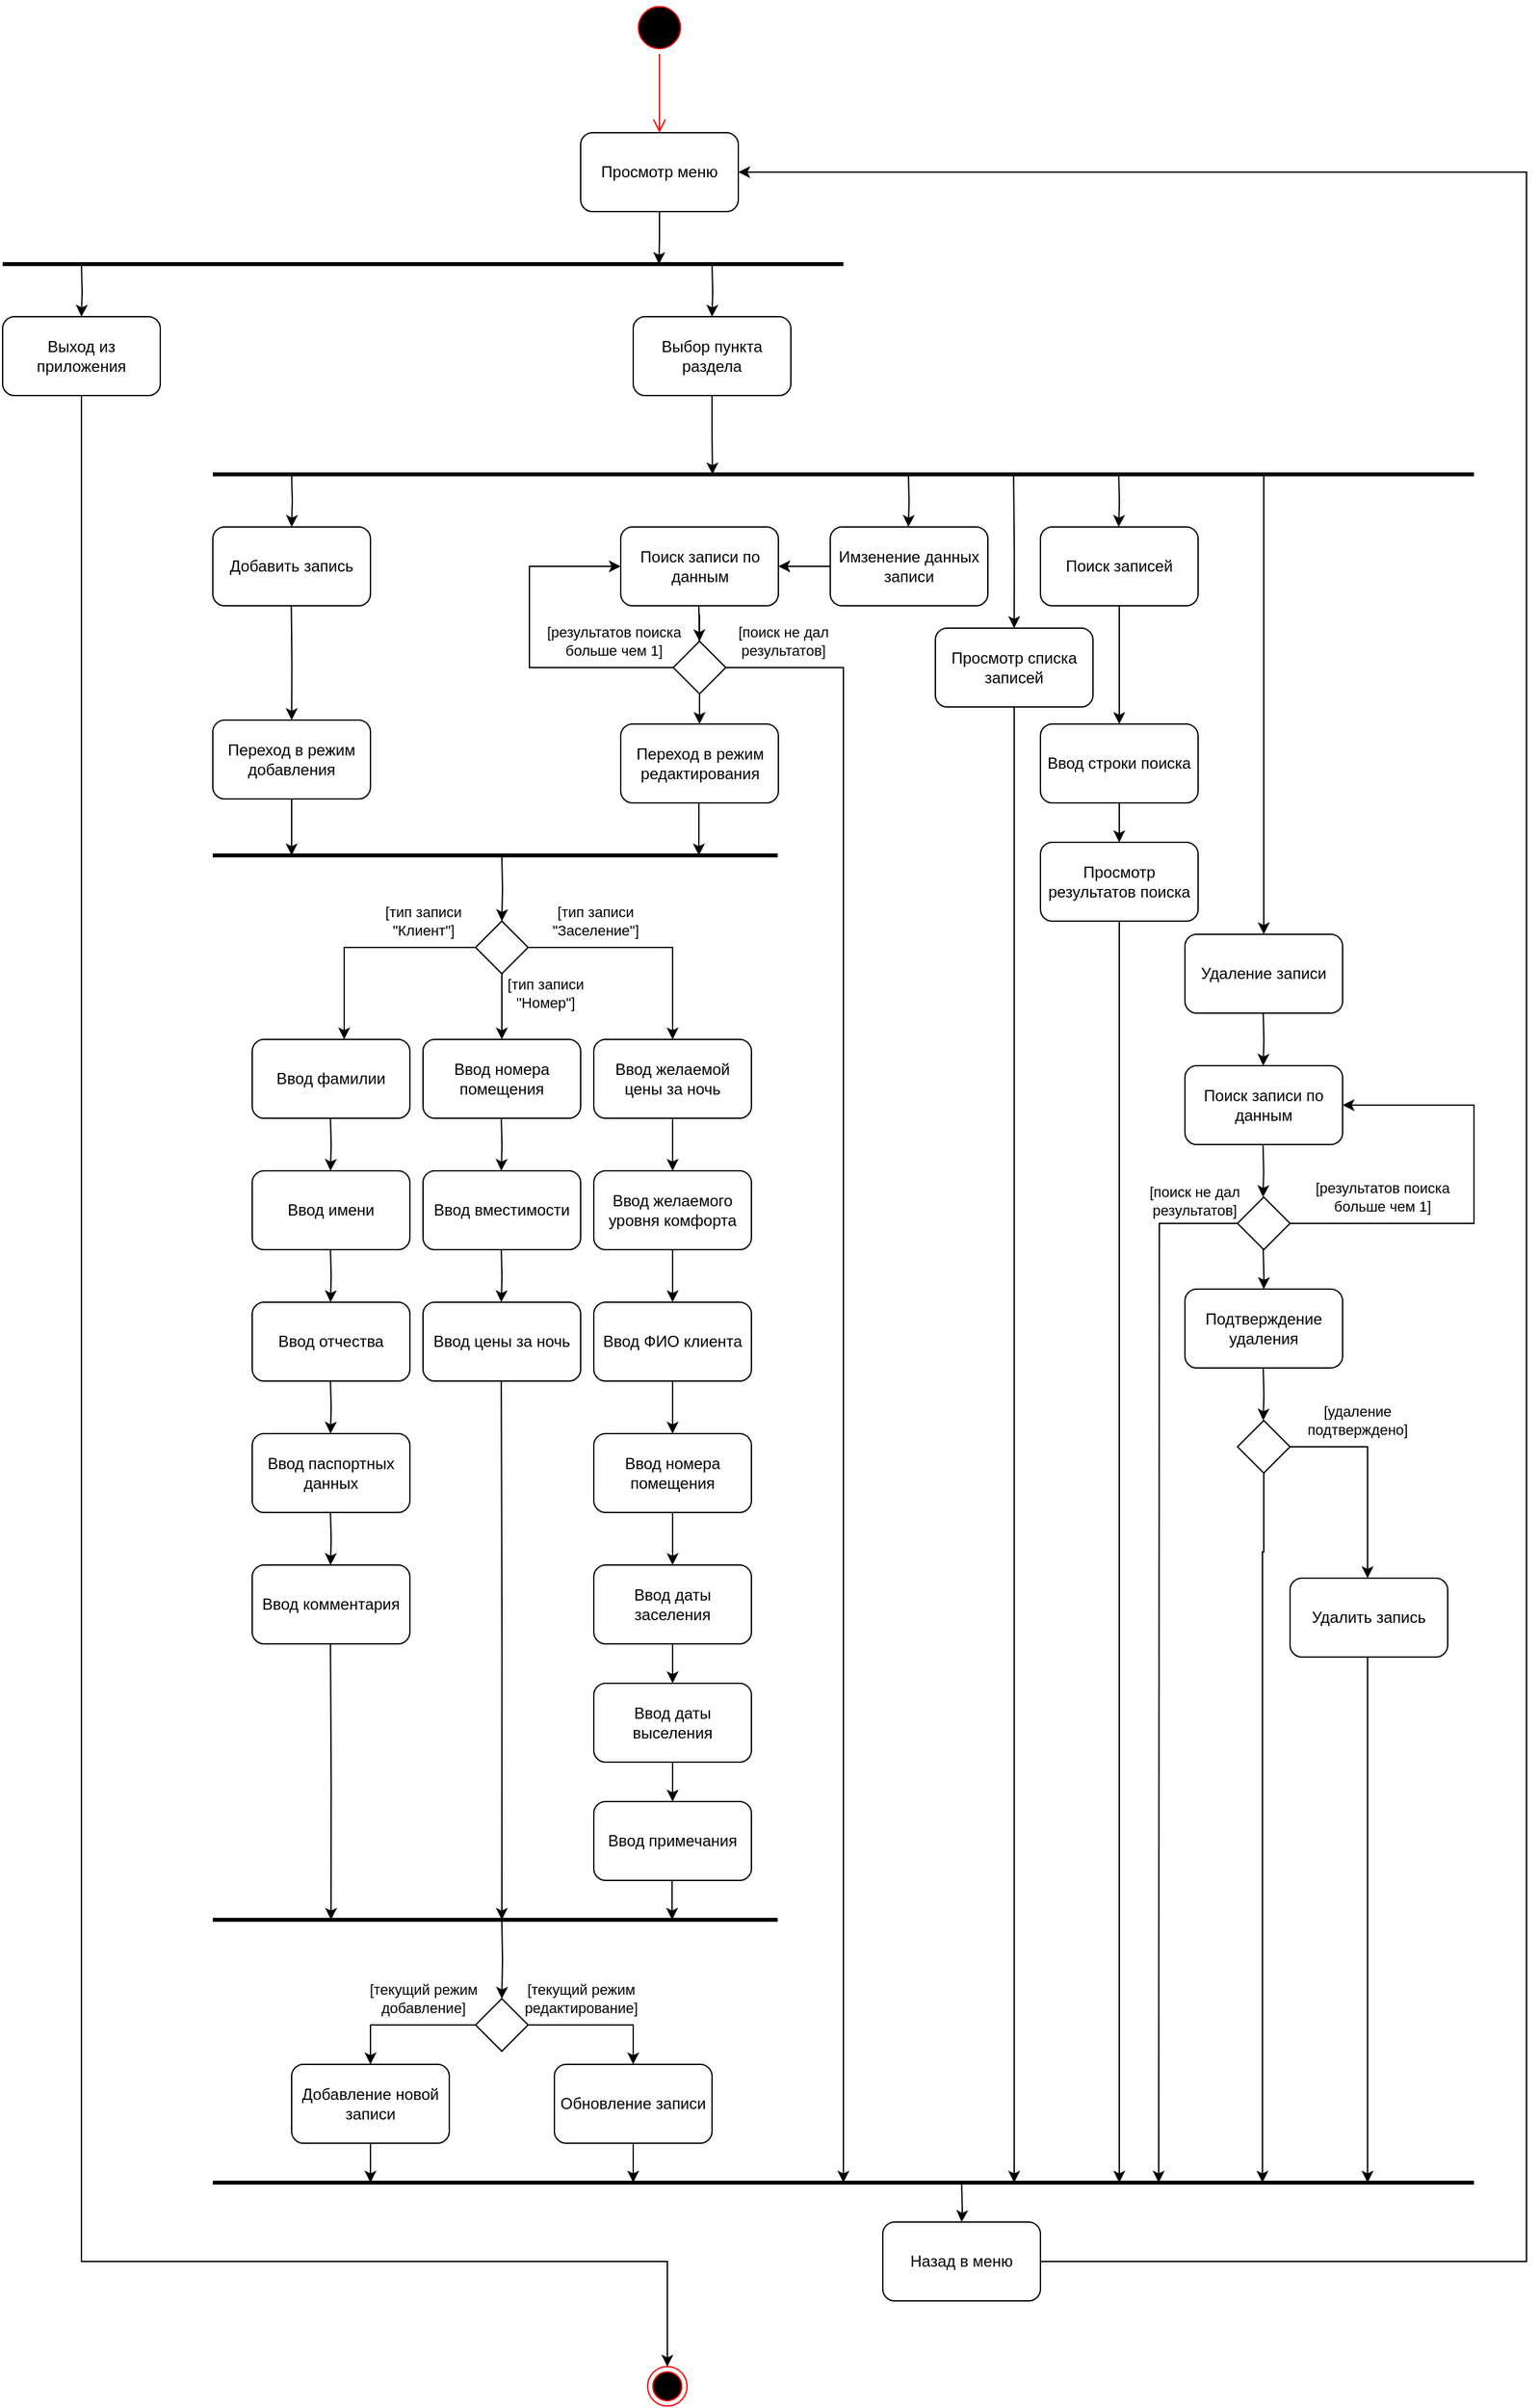 <mxfile version="24.1.0" type="device">
  <diagram name="Страница — 1" id="uC6zp1GjYlGQe_xNJzfn">
    <mxGraphModel dx="2893" dy="1858" grid="1" gridSize="10" guides="1" tooltips="1" connect="1" arrows="1" fold="1" page="1" pageScale="1" pageWidth="827" pageHeight="1169" math="0" shadow="0">
      <root>
        <mxCell id="0" />
        <mxCell id="1" parent="0" />
        <mxCell id="gFxtnmUL9j_ajEo0vgo9-3" value="" style="ellipse;html=1;shape=startState;fillColor=#000000;strokeColor=#ff0000;" vertex="1" parent="1">
          <mxGeometry x="1320" y="760" width="40" height="40" as="geometry" />
        </mxCell>
        <mxCell id="gFxtnmUL9j_ajEo0vgo9-4" value="" style="edgeStyle=orthogonalEdgeStyle;html=1;verticalAlign=bottom;endArrow=open;endSize=8;strokeColor=#ff0000;rounded=0;" edge="1" parent="1" source="gFxtnmUL9j_ajEo0vgo9-3" target="gFxtnmUL9j_ajEo0vgo9-179">
          <mxGeometry relative="1" as="geometry">
            <mxPoint x="1340" y="840" as="targetPoint" />
          </mxGeometry>
        </mxCell>
        <mxCell id="gFxtnmUL9j_ajEo0vgo9-6" value="" style="endArrow=none;html=1;rounded=0;strokeWidth=3;" edge="1" parent="1">
          <mxGeometry width="50" height="50" relative="1" as="geometry">
            <mxPoint x="840" y="960" as="sourcePoint" />
            <mxPoint x="1480" y="960" as="targetPoint" />
          </mxGeometry>
        </mxCell>
        <mxCell id="gFxtnmUL9j_ajEo0vgo9-7" style="edgeStyle=orthogonalEdgeStyle;rounded=0;orthogonalLoop=1;jettySize=auto;html=1;" edge="1" parent="1" target="gFxtnmUL9j_ajEo0vgo9-19">
          <mxGeometry relative="1" as="geometry">
            <mxPoint x="899.57" y="1160" as="targetPoint" />
            <mxPoint x="900" y="960" as="sourcePoint" />
          </mxGeometry>
        </mxCell>
        <mxCell id="gFxtnmUL9j_ajEo0vgo9-9" style="edgeStyle=orthogonalEdgeStyle;rounded=0;orthogonalLoop=1;jettySize=auto;html=1;" edge="1" parent="1">
          <mxGeometry relative="1" as="geometry">
            <mxPoint x="1060" y="1160" as="targetPoint" />
            <mxPoint x="1060" y="1120" as="sourcePoint" />
          </mxGeometry>
        </mxCell>
        <mxCell id="gFxtnmUL9j_ajEo0vgo9-186" style="edgeStyle=orthogonalEdgeStyle;rounded=0;orthogonalLoop=1;jettySize=auto;html=1;strokeColor=default;align=center;verticalAlign=middle;fontFamily=Helvetica;fontSize=11;fontColor=default;labelBackgroundColor=default;endArrow=classic;entryX=0.5;entryY=0;entryDx=0;entryDy=0;" edge="1" parent="1" source="gFxtnmUL9j_ajEo0vgo9-19" target="gFxtnmUL9j_ajEo0vgo9-187">
          <mxGeometry relative="1" as="geometry">
            <mxPoint x="900" y="2483.158" as="targetPoint" />
            <Array as="points">
              <mxPoint x="900" y="2480" />
              <mxPoint x="1346" y="2480" />
            </Array>
          </mxGeometry>
        </mxCell>
        <mxCell id="gFxtnmUL9j_ajEo0vgo9-19" value="Выход из приложения" style="rounded=1;whiteSpace=wrap;html=1;" vertex="1" parent="1">
          <mxGeometry x="840" y="1000" width="120" height="60" as="geometry" />
        </mxCell>
        <mxCell id="gFxtnmUL9j_ajEo0vgo9-20" value="Добавить запись" style="rounded=1;whiteSpace=wrap;html=1;" vertex="1" parent="1">
          <mxGeometry x="1000" y="1160" width="120" height="60" as="geometry" />
        </mxCell>
        <mxCell id="gFxtnmUL9j_ajEo0vgo9-32" value="" style="endArrow=none;html=1;rounded=0;strokeWidth=3;" edge="1" parent="1">
          <mxGeometry width="50" height="50" relative="1" as="geometry">
            <mxPoint x="1000" y="2420" as="sourcePoint" />
            <mxPoint x="1960" y="2420" as="targetPoint" />
          </mxGeometry>
        </mxCell>
        <mxCell id="gFxtnmUL9j_ajEo0vgo9-33" style="edgeStyle=orthogonalEdgeStyle;rounded=0;orthogonalLoop=1;jettySize=auto;html=1;" edge="1" parent="1">
          <mxGeometry relative="1" as="geometry">
            <mxPoint x="1529.5" y="1160" as="targetPoint" />
            <mxPoint x="1529.5" y="1120" as="sourcePoint" />
          </mxGeometry>
        </mxCell>
        <mxCell id="gFxtnmUL9j_ajEo0vgo9-34" value="Имзенение данных записи" style="rounded=1;whiteSpace=wrap;html=1;" vertex="1" parent="1">
          <mxGeometry x="1470" y="1160" width="120" height="60" as="geometry" />
        </mxCell>
        <mxCell id="gFxtnmUL9j_ajEo0vgo9-35" style="edgeStyle=orthogonalEdgeStyle;rounded=0;orthogonalLoop=1;jettySize=auto;html=1;" edge="1" parent="1" source="gFxtnmUL9j_ajEo0vgo9-34" target="gFxtnmUL9j_ajEo0vgo9-46">
          <mxGeometry relative="1" as="geometry">
            <mxPoint x="1410" y="1190" as="targetPoint" />
            <mxPoint x="1469.07" y="1220" as="sourcePoint" />
          </mxGeometry>
        </mxCell>
        <mxCell id="gFxtnmUL9j_ajEo0vgo9-46" value="Поиск записи по данным" style="rounded=1;whiteSpace=wrap;html=1;" vertex="1" parent="1">
          <mxGeometry x="1310.5" y="1160" width="120" height="60" as="geometry" />
        </mxCell>
        <mxCell id="gFxtnmUL9j_ajEo0vgo9-47" style="edgeStyle=orthogonalEdgeStyle;rounded=0;orthogonalLoop=1;jettySize=auto;html=1;" edge="1" parent="1" source="gFxtnmUL9j_ajEo0vgo9-48">
          <mxGeometry relative="1" as="geometry">
            <mxPoint x="1369.94" y="1260" as="targetPoint" />
            <mxPoint x="1369.94" y="1220" as="sourcePoint" />
          </mxGeometry>
        </mxCell>
        <mxCell id="gFxtnmUL9j_ajEo0vgo9-50" style="edgeStyle=orthogonalEdgeStyle;rounded=0;orthogonalLoop=1;jettySize=auto;html=1;exitX=0;exitY=0.5;exitDx=0;exitDy=0;" edge="1" parent="1" source="gFxtnmUL9j_ajEo0vgo9-48" target="gFxtnmUL9j_ajEo0vgo9-46">
          <mxGeometry relative="1" as="geometry">
            <mxPoint x="1370.5" y="1140" as="targetPoint" />
            <mxPoint x="1480.12" y="1260" as="sourcePoint" />
            <Array as="points">
              <mxPoint x="1241" y="1267" />
              <mxPoint x="1241" y="1190" />
            </Array>
          </mxGeometry>
        </mxCell>
        <mxCell id="gFxtnmUL9j_ajEo0vgo9-51" value="[результатов поиска&lt;div&gt;больше чем 1]&lt;/div&gt;" style="edgeLabel;html=1;align=center;verticalAlign=middle;resizable=0;points=[];fontFamily=Helvetica;fontSize=11;fontColor=default;labelBackgroundColor=default;" vertex="1" connectable="0" parent="gFxtnmUL9j_ajEo0vgo9-50">
          <mxGeometry x="-0.776" y="1" relative="1" as="geometry">
            <mxPoint x="-17" y="-21" as="offset" />
          </mxGeometry>
        </mxCell>
        <mxCell id="gFxtnmUL9j_ajEo0vgo9-52" value="[поиск не дал&lt;div&gt;результатов]&lt;/div&gt;" style="edgeLabel;html=1;align=center;verticalAlign=middle;resizable=0;points=[];fontFamily=Helvetica;fontSize=11;fontColor=default;labelBackgroundColor=default;" vertex="1" connectable="0" parent="1">
          <mxGeometry x="1425.997" y="1251.0" as="geometry">
            <mxPoint x="8" y="-4" as="offset" />
          </mxGeometry>
        </mxCell>
        <mxCell id="gFxtnmUL9j_ajEo0vgo9-54" style="edgeStyle=orthogonalEdgeStyle;rounded=0;orthogonalLoop=1;jettySize=auto;html=1;exitX=1;exitY=0.5;exitDx=0;exitDy=0;" edge="1" parent="1" source="gFxtnmUL9j_ajEo0vgo9-48">
          <mxGeometry relative="1" as="geometry">
            <mxPoint x="1480" y="2420" as="targetPoint" />
            <mxPoint x="1379.13" y="1400" as="sourcePoint" />
            <Array as="points">
              <mxPoint x="1480" y="1267" />
              <mxPoint x="1480" y="2030" />
            </Array>
          </mxGeometry>
        </mxCell>
        <mxCell id="gFxtnmUL9j_ajEo0vgo9-185" style="edgeStyle=orthogonalEdgeStyle;rounded=0;orthogonalLoop=1;jettySize=auto;html=1;strokeColor=default;align=center;verticalAlign=middle;fontFamily=Helvetica;fontSize=11;fontColor=default;labelBackgroundColor=default;endArrow=classic;" edge="1" parent="1" source="gFxtnmUL9j_ajEo0vgo9-56" target="gFxtnmUL9j_ajEo0vgo9-179">
          <mxGeometry relative="1" as="geometry">
            <Array as="points">
              <mxPoint x="2000" y="2480" />
              <mxPoint x="2000" y="890" />
            </Array>
          </mxGeometry>
        </mxCell>
        <mxCell id="gFxtnmUL9j_ajEo0vgo9-56" value="Назад в меню" style="rounded=1;whiteSpace=wrap;html=1;" vertex="1" parent="1">
          <mxGeometry x="1510" y="2450" width="120" height="60" as="geometry" />
        </mxCell>
        <mxCell id="gFxtnmUL9j_ajEo0vgo9-57" style="edgeStyle=orthogonalEdgeStyle;rounded=0;orthogonalLoop=1;jettySize=auto;html=1;" edge="1" parent="1" target="gFxtnmUL9j_ajEo0vgo9-56">
          <mxGeometry relative="1" as="geometry">
            <mxPoint x="1654" y="2490" as="targetPoint" />
            <mxPoint x="1570" y="2420" as="sourcePoint" />
          </mxGeometry>
        </mxCell>
        <mxCell id="gFxtnmUL9j_ajEo0vgo9-59" style="edgeStyle=orthogonalEdgeStyle;rounded=0;orthogonalLoop=1;jettySize=auto;html=1;" edge="1" parent="1" source="gFxtnmUL9j_ajEo0vgo9-48" target="gFxtnmUL9j_ajEo0vgo9-159">
          <mxGeometry relative="1" as="geometry">
            <mxPoint x="1370.474" y="1330" as="targetPoint" />
            <mxPoint x="1370.07" y="1300" as="sourcePoint" />
          </mxGeometry>
        </mxCell>
        <mxCell id="gFxtnmUL9j_ajEo0vgo9-61" style="edgeStyle=orthogonalEdgeStyle;rounded=0;orthogonalLoop=1;jettySize=auto;html=1;" edge="1" parent="1" target="gFxtnmUL9j_ajEo0vgo9-62">
          <mxGeometry relative="1" as="geometry">
            <mxPoint x="1609.57" y="1160" as="targetPoint" />
            <mxPoint x="1609.57" y="1120" as="sourcePoint" />
          </mxGeometry>
        </mxCell>
        <mxCell id="gFxtnmUL9j_ajEo0vgo9-62" value="Просмотр списка записей" style="rounded=1;whiteSpace=wrap;html=1;" vertex="1" parent="1">
          <mxGeometry x="1550" y="1237" width="120" height="60" as="geometry" />
        </mxCell>
        <mxCell id="gFxtnmUL9j_ajEo0vgo9-63" style="edgeStyle=orthogonalEdgeStyle;rounded=0;orthogonalLoop=1;jettySize=auto;html=1;" edge="1" parent="1" source="gFxtnmUL9j_ajEo0vgo9-62">
          <mxGeometry relative="1" as="geometry">
            <mxPoint x="1610" y="2420" as="targetPoint" />
            <mxPoint x="1669.02" y="1220" as="sourcePoint" />
          </mxGeometry>
        </mxCell>
        <mxCell id="gFxtnmUL9j_ajEo0vgo9-181" style="edgeStyle=orthogonalEdgeStyle;rounded=0;orthogonalLoop=1;jettySize=auto;html=1;strokeColor=default;align=center;verticalAlign=middle;fontFamily=Helvetica;fontSize=11;fontColor=default;labelBackgroundColor=default;endArrow=classic;" edge="1" parent="1" source="gFxtnmUL9j_ajEo0vgo9-64" target="gFxtnmUL9j_ajEo0vgo9-67">
          <mxGeometry relative="1" as="geometry" />
        </mxCell>
        <mxCell id="gFxtnmUL9j_ajEo0vgo9-64" value="Поиск записей" style="rounded=1;whiteSpace=wrap;html=1;" vertex="1" parent="1">
          <mxGeometry x="1630" y="1160" width="120" height="60" as="geometry" />
        </mxCell>
        <mxCell id="gFxtnmUL9j_ajEo0vgo9-65" style="edgeStyle=orthogonalEdgeStyle;rounded=0;orthogonalLoop=1;jettySize=auto;html=1;" edge="1" parent="1">
          <mxGeometry relative="1" as="geometry">
            <mxPoint x="1689.57" y="1160" as="targetPoint" />
            <mxPoint x="1689.57" y="1120" as="sourcePoint" />
          </mxGeometry>
        </mxCell>
        <mxCell id="gFxtnmUL9j_ajEo0vgo9-182" style="edgeStyle=orthogonalEdgeStyle;rounded=0;orthogonalLoop=1;jettySize=auto;html=1;strokeColor=default;align=center;verticalAlign=middle;fontFamily=Helvetica;fontSize=11;fontColor=default;labelBackgroundColor=default;endArrow=classic;" edge="1" parent="1" source="gFxtnmUL9j_ajEo0vgo9-67" target="gFxtnmUL9j_ajEo0vgo9-69">
          <mxGeometry relative="1" as="geometry" />
        </mxCell>
        <mxCell id="gFxtnmUL9j_ajEo0vgo9-67" value="Ввод строки поиска" style="rounded=1;whiteSpace=wrap;html=1;" vertex="1" parent="1">
          <mxGeometry x="1630" y="1310" width="120" height="60" as="geometry" />
        </mxCell>
        <mxCell id="gFxtnmUL9j_ajEo0vgo9-183" style="edgeStyle=orthogonalEdgeStyle;rounded=0;orthogonalLoop=1;jettySize=auto;html=1;strokeColor=default;align=center;verticalAlign=middle;fontFamily=Helvetica;fontSize=11;fontColor=default;labelBackgroundColor=default;endArrow=classic;" edge="1" parent="1" source="gFxtnmUL9j_ajEo0vgo9-69">
          <mxGeometry relative="1" as="geometry">
            <mxPoint x="1690" y="2420" as="targetPoint" />
          </mxGeometry>
        </mxCell>
        <mxCell id="gFxtnmUL9j_ajEo0vgo9-69" value="Просмотр результатов поиска" style="rounded=1;whiteSpace=wrap;html=1;" vertex="1" parent="1">
          <mxGeometry x="1630" y="1400" width="120" height="60" as="geometry" />
        </mxCell>
        <mxCell id="gFxtnmUL9j_ajEo0vgo9-90" style="edgeStyle=orthogonalEdgeStyle;rounded=0;orthogonalLoop=1;jettySize=auto;html=1;" edge="1" parent="1">
          <mxGeometry relative="1" as="geometry">
            <mxPoint x="1800" y="1470" as="targetPoint" />
            <mxPoint x="1800" y="1120" as="sourcePoint" />
          </mxGeometry>
        </mxCell>
        <mxCell id="gFxtnmUL9j_ajEo0vgo9-91" value="Удаление записи" style="rounded=1;whiteSpace=wrap;html=1;" vertex="1" parent="1">
          <mxGeometry x="1740" y="1470" width="120" height="60" as="geometry" />
        </mxCell>
        <mxCell id="gFxtnmUL9j_ajEo0vgo9-92" style="edgeStyle=orthogonalEdgeStyle;rounded=0;orthogonalLoop=1;jettySize=auto;html=1;" edge="1" parent="1">
          <mxGeometry relative="1" as="geometry">
            <mxPoint x="1799.57" y="1570" as="targetPoint" />
            <mxPoint x="1799.57" y="1530" as="sourcePoint" />
          </mxGeometry>
        </mxCell>
        <mxCell id="gFxtnmUL9j_ajEo0vgo9-93" value="Подтверждение удаления" style="rounded=1;whiteSpace=wrap;html=1;" vertex="1" parent="1">
          <mxGeometry x="1740" y="1740" width="120" height="60" as="geometry" />
        </mxCell>
        <mxCell id="gFxtnmUL9j_ajEo0vgo9-94" style="edgeStyle=orthogonalEdgeStyle;rounded=0;orthogonalLoop=1;jettySize=auto;html=1;" edge="1" parent="1">
          <mxGeometry relative="1" as="geometry">
            <mxPoint x="1799.57" y="1840" as="targetPoint" />
            <mxPoint x="1799.57" y="1800" as="sourcePoint" />
          </mxGeometry>
        </mxCell>
        <mxCell id="gFxtnmUL9j_ajEo0vgo9-102" value="Поиск записи по данным" style="rounded=1;whiteSpace=wrap;html=1;" vertex="1" parent="1">
          <mxGeometry x="1740" y="1570" width="120" height="60" as="geometry" />
        </mxCell>
        <mxCell id="gFxtnmUL9j_ajEo0vgo9-103" style="edgeStyle=orthogonalEdgeStyle;rounded=0;orthogonalLoop=1;jettySize=auto;html=1;" edge="1" parent="1">
          <mxGeometry relative="1" as="geometry">
            <mxPoint x="1799.44" y="1670" as="targetPoint" />
            <mxPoint x="1799.44" y="1630" as="sourcePoint" />
          </mxGeometry>
        </mxCell>
        <mxCell id="gFxtnmUL9j_ajEo0vgo9-104" value="" style="rhombus;whiteSpace=wrap;html=1;fontFamily=Helvetica;fontSize=11;fontColor=default;labelBackgroundColor=default;" vertex="1" parent="1">
          <mxGeometry x="1780" y="1670" width="40" height="40" as="geometry" />
        </mxCell>
        <mxCell id="gFxtnmUL9j_ajEo0vgo9-105" style="edgeStyle=orthogonalEdgeStyle;rounded=0;orthogonalLoop=1;jettySize=auto;html=1;exitX=1;exitY=0.5;exitDx=0;exitDy=0;" edge="1" parent="1" source="gFxtnmUL9j_ajEo0vgo9-104" target="gFxtnmUL9j_ajEo0vgo9-102">
          <mxGeometry relative="1" as="geometry">
            <mxPoint x="1800" y="1550" as="targetPoint" />
            <mxPoint x="1909.62" y="1670" as="sourcePoint" />
            <Array as="points">
              <mxPoint x="1960" y="1690" />
              <mxPoint x="1960" y="1600" />
            </Array>
          </mxGeometry>
        </mxCell>
        <mxCell id="gFxtnmUL9j_ajEo0vgo9-106" value="[результатов поиска&lt;div&gt;больше чем 1]&lt;/div&gt;" style="edgeLabel;html=1;align=center;verticalAlign=middle;resizable=0;points=[];fontFamily=Helvetica;fontSize=11;fontColor=default;labelBackgroundColor=default;" vertex="1" connectable="0" parent="gFxtnmUL9j_ajEo0vgo9-105">
          <mxGeometry x="-0.776" y="1" relative="1" as="geometry">
            <mxPoint x="33" y="-19" as="offset" />
          </mxGeometry>
        </mxCell>
        <mxCell id="gFxtnmUL9j_ajEo0vgo9-107" value="[поиск не дал&lt;div&gt;результатов]&lt;/div&gt;" style="edgeLabel;html=1;align=center;verticalAlign=middle;resizable=0;points=[];fontFamily=Helvetica;fontSize=11;fontColor=default;labelBackgroundColor=default;" vertex="1" connectable="0" parent="1">
          <mxGeometry x="1738.997" y="1677.0" as="geometry">
            <mxPoint x="8" y="-4" as="offset" />
          </mxGeometry>
        </mxCell>
        <mxCell id="gFxtnmUL9j_ajEo0vgo9-108" style="edgeStyle=orthogonalEdgeStyle;rounded=0;orthogonalLoop=1;jettySize=auto;html=1;" edge="1" parent="1" target="gFxtnmUL9j_ajEo0vgo9-93">
          <mxGeometry relative="1" as="geometry">
            <mxPoint x="1799.57" y="1750" as="targetPoint" />
            <mxPoint x="1799.57" y="1710" as="sourcePoint" />
          </mxGeometry>
        </mxCell>
        <mxCell id="gFxtnmUL9j_ajEo0vgo9-109" style="edgeStyle=orthogonalEdgeStyle;rounded=0;orthogonalLoop=1;jettySize=auto;html=1;" edge="1" parent="1" source="gFxtnmUL9j_ajEo0vgo9-104">
          <mxGeometry relative="1" as="geometry">
            <mxPoint x="1720" y="2420" as="targetPoint" />
            <mxPoint x="1780" y="1690" as="sourcePoint" />
          </mxGeometry>
        </mxCell>
        <mxCell id="gFxtnmUL9j_ajEo0vgo9-110" value="" style="rhombus;whiteSpace=wrap;html=1;fontFamily=Helvetica;fontSize=11;fontColor=default;labelBackgroundColor=default;" vertex="1" parent="1">
          <mxGeometry x="1780" y="1840" width="40" height="40" as="geometry" />
        </mxCell>
        <mxCell id="gFxtnmUL9j_ajEo0vgo9-111" style="edgeStyle=orthogonalEdgeStyle;rounded=0;orthogonalLoop=1;jettySize=auto;html=1;" edge="1" parent="1" source="gFxtnmUL9j_ajEo0vgo9-110">
          <mxGeometry relative="1" as="geometry">
            <mxPoint x="1879" y="1960" as="targetPoint" />
            <mxPoint x="1839" y="1905" as="sourcePoint" />
            <Array as="points">
              <mxPoint x="1879" y="1860" />
            </Array>
          </mxGeometry>
        </mxCell>
        <mxCell id="gFxtnmUL9j_ajEo0vgo9-112" value="[удаление&lt;div&gt;подтверждено]&lt;/div&gt;" style="edgeLabel;html=1;align=center;verticalAlign=middle;resizable=0;points=[];fontFamily=Helvetica;fontSize=11;fontColor=default;labelBackgroundColor=default;" vertex="1" connectable="0" parent="gFxtnmUL9j_ajEo0vgo9-111">
          <mxGeometry x="-0.776" y="1" relative="1" as="geometry">
            <mxPoint x="33" y="-19" as="offset" />
          </mxGeometry>
        </mxCell>
        <mxCell id="gFxtnmUL9j_ajEo0vgo9-113" style="edgeStyle=orthogonalEdgeStyle;rounded=0;orthogonalLoop=1;jettySize=auto;html=1;" edge="1" parent="1" source="gFxtnmUL9j_ajEo0vgo9-110">
          <mxGeometry relative="1" as="geometry">
            <mxPoint x="1799" y="2420" as="targetPoint" />
            <mxPoint x="1789.48" y="1940.04" as="sourcePoint" />
            <Array as="points">
              <mxPoint x="1800" y="1940" />
              <mxPoint x="1799" y="1940" />
              <mxPoint x="1799" y="2230" />
            </Array>
          </mxGeometry>
        </mxCell>
        <mxCell id="gFxtnmUL9j_ajEo0vgo9-115" style="edgeStyle=orthogonalEdgeStyle;rounded=0;orthogonalLoop=1;jettySize=auto;html=1;" edge="1" parent="1">
          <mxGeometry relative="1" as="geometry">
            <mxPoint x="1380" y="1000" as="targetPoint" />
            <mxPoint x="1380" y="960" as="sourcePoint" />
          </mxGeometry>
        </mxCell>
        <mxCell id="gFxtnmUL9j_ajEo0vgo9-116" value="Выбор пункта раздела" style="rounded=1;whiteSpace=wrap;html=1;" vertex="1" parent="1">
          <mxGeometry x="1320" y="1000" width="120" height="60" as="geometry" />
        </mxCell>
        <mxCell id="gFxtnmUL9j_ajEo0vgo9-117" value="" style="endArrow=none;html=1;rounded=0;strokeWidth=3;" edge="1" parent="1">
          <mxGeometry width="50" height="50" relative="1" as="geometry">
            <mxPoint x="1000" y="1120" as="sourcePoint" />
            <mxPoint x="1960" y="1120" as="targetPoint" />
          </mxGeometry>
        </mxCell>
        <mxCell id="gFxtnmUL9j_ajEo0vgo9-118" style="edgeStyle=orthogonalEdgeStyle;rounded=0;orthogonalLoop=1;jettySize=auto;html=1;" edge="1" parent="1" source="gFxtnmUL9j_ajEo0vgo9-116">
          <mxGeometry relative="1" as="geometry">
            <mxPoint x="1380.38" y="1120" as="targetPoint" />
            <mxPoint x="1380" y="1070" as="sourcePoint" />
          </mxGeometry>
        </mxCell>
        <mxCell id="gFxtnmUL9j_ajEo0vgo9-119" value="Удалить запись" style="rounded=1;whiteSpace=wrap;html=1;" vertex="1" parent="1">
          <mxGeometry x="1820" y="1960" width="120" height="60" as="geometry" />
        </mxCell>
        <mxCell id="gFxtnmUL9j_ajEo0vgo9-120" style="edgeStyle=orthogonalEdgeStyle;rounded=0;orthogonalLoop=1;jettySize=auto;html=1;" edge="1" parent="1" source="gFxtnmUL9j_ajEo0vgo9-119">
          <mxGeometry relative="1" as="geometry">
            <mxPoint x="1879" y="2420" as="targetPoint" />
            <mxPoint x="1880" y="1880" as="sourcePoint" />
            <Array as="points">
              <mxPoint x="1879" y="2130" />
              <mxPoint x="1879" y="2130" />
            </Array>
          </mxGeometry>
        </mxCell>
        <mxCell id="gFxtnmUL9j_ajEo0vgo9-123" style="edgeStyle=orthogonalEdgeStyle;rounded=0;orthogonalLoop=1;jettySize=auto;html=1;" edge="1" parent="1" target="gFxtnmUL9j_ajEo0vgo9-161">
          <mxGeometry relative="1" as="geometry">
            <mxPoint x="1059.74" y="1260" as="targetPoint" />
            <mxPoint x="1059.74" y="1220" as="sourcePoint" />
          </mxGeometry>
        </mxCell>
        <mxCell id="gFxtnmUL9j_ajEo0vgo9-159" value="Переход в режим редактирования" style="rounded=1;whiteSpace=wrap;html=1;" vertex="1" parent="1">
          <mxGeometry x="1310.5" y="1310" width="120" height="60" as="geometry" />
        </mxCell>
        <mxCell id="gFxtnmUL9j_ajEo0vgo9-160" value="" style="group" vertex="1" connectable="0" parent="1">
          <mxGeometry x="1030" y="1460" width="380" height="760" as="geometry" />
        </mxCell>
        <mxCell id="gFxtnmUL9j_ajEo0vgo9-22" value="Ввод фамилии" style="rounded=1;whiteSpace=wrap;html=1;" vertex="1" parent="gFxtnmUL9j_ajEo0vgo9-160">
          <mxGeometry y="90" width="120" height="60" as="geometry" />
        </mxCell>
        <mxCell id="gFxtnmUL9j_ajEo0vgo9-23" style="edgeStyle=orthogonalEdgeStyle;rounded=0;orthogonalLoop=1;jettySize=auto;html=1;" edge="1" parent="gFxtnmUL9j_ajEo0vgo9-160">
          <mxGeometry relative="1" as="geometry">
            <mxPoint x="59.57" y="190" as="targetPoint" />
            <mxPoint x="59.57" y="150" as="sourcePoint" />
          </mxGeometry>
        </mxCell>
        <mxCell id="gFxtnmUL9j_ajEo0vgo9-24" value="Ввод имени" style="rounded=1;whiteSpace=wrap;html=1;" vertex="1" parent="gFxtnmUL9j_ajEo0vgo9-160">
          <mxGeometry y="190" width="120" height="60" as="geometry" />
        </mxCell>
        <mxCell id="gFxtnmUL9j_ajEo0vgo9-25" style="edgeStyle=orthogonalEdgeStyle;rounded=0;orthogonalLoop=1;jettySize=auto;html=1;" edge="1" parent="gFxtnmUL9j_ajEo0vgo9-160">
          <mxGeometry relative="1" as="geometry">
            <mxPoint x="59.57" y="290" as="targetPoint" />
            <mxPoint x="59.57" y="250" as="sourcePoint" />
          </mxGeometry>
        </mxCell>
        <mxCell id="gFxtnmUL9j_ajEo0vgo9-26" value="Ввод отчества" style="rounded=1;whiteSpace=wrap;html=1;" vertex="1" parent="gFxtnmUL9j_ajEo0vgo9-160">
          <mxGeometry y="290" width="120" height="60" as="geometry" />
        </mxCell>
        <mxCell id="gFxtnmUL9j_ajEo0vgo9-27" style="edgeStyle=orthogonalEdgeStyle;rounded=0;orthogonalLoop=1;jettySize=auto;html=1;" edge="1" parent="gFxtnmUL9j_ajEo0vgo9-160">
          <mxGeometry relative="1" as="geometry">
            <mxPoint x="59.57" y="390" as="targetPoint" />
            <mxPoint x="59.57" y="350" as="sourcePoint" />
          </mxGeometry>
        </mxCell>
        <mxCell id="gFxtnmUL9j_ajEo0vgo9-28" value="Ввод паспортных данных" style="rounded=1;whiteSpace=wrap;html=1;" vertex="1" parent="gFxtnmUL9j_ajEo0vgo9-160">
          <mxGeometry y="390" width="120" height="60" as="geometry" />
        </mxCell>
        <mxCell id="gFxtnmUL9j_ajEo0vgo9-29" style="edgeStyle=orthogonalEdgeStyle;rounded=0;orthogonalLoop=1;jettySize=auto;html=1;" edge="1" parent="gFxtnmUL9j_ajEo0vgo9-160">
          <mxGeometry relative="1" as="geometry">
            <mxPoint x="59.57" y="490" as="targetPoint" />
            <mxPoint x="59.57" y="450" as="sourcePoint" />
          </mxGeometry>
        </mxCell>
        <mxCell id="gFxtnmUL9j_ajEo0vgo9-30" value="Ввод комментария" style="rounded=1;whiteSpace=wrap;html=1;" vertex="1" parent="gFxtnmUL9j_ajEo0vgo9-160">
          <mxGeometry y="490" width="120" height="60" as="geometry" />
        </mxCell>
        <mxCell id="gFxtnmUL9j_ajEo0vgo9-31" style="edgeStyle=orthogonalEdgeStyle;rounded=0;orthogonalLoop=1;jettySize=auto;html=1;" edge="1" parent="gFxtnmUL9j_ajEo0vgo9-160">
          <mxGeometry relative="1" as="geometry">
            <mxPoint x="60" y="760" as="targetPoint" />
            <mxPoint x="59.57" y="550" as="sourcePoint" />
          </mxGeometry>
        </mxCell>
        <mxCell id="gFxtnmUL9j_ajEo0vgo9-128" style="edgeStyle=orthogonalEdgeStyle;rounded=0;orthogonalLoop=1;jettySize=auto;html=1;strokeColor=default;align=center;verticalAlign=middle;fontFamily=Helvetica;fontSize=11;fontColor=default;labelBackgroundColor=default;endArrow=classic;" edge="1" parent="gFxtnmUL9j_ajEo0vgo9-160" source="gFxtnmUL9j_ajEo0vgo9-122" target="gFxtnmUL9j_ajEo0vgo9-22">
          <mxGeometry relative="1" as="geometry">
            <Array as="points">
              <mxPoint x="70" y="20" />
            </Array>
          </mxGeometry>
        </mxCell>
        <mxCell id="gFxtnmUL9j_ajEo0vgo9-129" value="[тип записи&lt;div&gt;&quot;Клиент&quot;]&lt;/div&gt;" style="edgeLabel;html=1;align=center;verticalAlign=middle;resizable=0;points=[];fontFamily=Helvetica;fontSize=11;fontColor=default;labelBackgroundColor=default;" vertex="1" connectable="0" parent="gFxtnmUL9j_ajEo0vgo9-128">
          <mxGeometry x="-0.517" y="-1" relative="1" as="geometry">
            <mxPoint x="1" y="-19" as="offset" />
          </mxGeometry>
        </mxCell>
        <mxCell id="gFxtnmUL9j_ajEo0vgo9-140" style="edgeStyle=orthogonalEdgeStyle;rounded=0;orthogonalLoop=1;jettySize=auto;html=1;strokeColor=default;align=center;verticalAlign=middle;fontFamily=Helvetica;fontSize=11;fontColor=default;labelBackgroundColor=default;endArrow=classic;" edge="1" parent="gFxtnmUL9j_ajEo0vgo9-160" source="gFxtnmUL9j_ajEo0vgo9-122" target="gFxtnmUL9j_ajEo0vgo9-130">
          <mxGeometry relative="1" as="geometry" />
        </mxCell>
        <mxCell id="gFxtnmUL9j_ajEo0vgo9-141" value="[тип записи&lt;br&gt;&quot;Номер&quot;]" style="edgeLabel;html=1;align=center;verticalAlign=middle;resizable=0;points=[];fontFamily=Helvetica;fontSize=11;fontColor=default;labelBackgroundColor=default;" vertex="1" connectable="0" parent="gFxtnmUL9j_ajEo0vgo9-140">
          <mxGeometry x="-0.367" y="3" relative="1" as="geometry">
            <mxPoint x="30" y="-1" as="offset" />
          </mxGeometry>
        </mxCell>
        <mxCell id="gFxtnmUL9j_ajEo0vgo9-142" style="edgeStyle=orthogonalEdgeStyle;rounded=0;orthogonalLoop=1;jettySize=auto;html=1;strokeColor=default;align=center;verticalAlign=middle;fontFamily=Helvetica;fontSize=11;fontColor=default;labelBackgroundColor=default;endArrow=classic;" edge="1" parent="gFxtnmUL9j_ajEo0vgo9-160" source="gFxtnmUL9j_ajEo0vgo9-122" target="gFxtnmUL9j_ajEo0vgo9-143">
          <mxGeometry relative="1" as="geometry">
            <mxPoint x="310" y="90" as="targetPoint" />
          </mxGeometry>
        </mxCell>
        <mxCell id="gFxtnmUL9j_ajEo0vgo9-144" value="[тип записи&lt;br&gt;&quot;Заселение&quot;]" style="edgeLabel;html=1;align=center;verticalAlign=middle;resizable=0;points=[];fontFamily=Helvetica;fontSize=11;fontColor=default;labelBackgroundColor=default;" vertex="1" connectable="0" parent="gFxtnmUL9j_ajEo0vgo9-142">
          <mxGeometry x="-0.384" y="-1" relative="1" as="geometry">
            <mxPoint x="-5" y="-21" as="offset" />
          </mxGeometry>
        </mxCell>
        <mxCell id="gFxtnmUL9j_ajEo0vgo9-122" value="" style="rhombus;whiteSpace=wrap;html=1;fontFamily=Helvetica;fontSize=11;fontColor=default;labelBackgroundColor=default;" vertex="1" parent="gFxtnmUL9j_ajEo0vgo9-160">
          <mxGeometry x="170" width="40" height="40" as="geometry" />
        </mxCell>
        <mxCell id="gFxtnmUL9j_ajEo0vgo9-130" value="Ввод номера помещения" style="rounded=1;whiteSpace=wrap;html=1;" vertex="1" parent="gFxtnmUL9j_ajEo0vgo9-160">
          <mxGeometry x="130" y="90" width="120" height="60" as="geometry" />
        </mxCell>
        <mxCell id="gFxtnmUL9j_ajEo0vgo9-131" style="edgeStyle=orthogonalEdgeStyle;rounded=0;orthogonalLoop=1;jettySize=auto;html=1;" edge="1" parent="gFxtnmUL9j_ajEo0vgo9-160">
          <mxGeometry relative="1" as="geometry">
            <mxPoint x="189.57" y="190" as="targetPoint" />
            <mxPoint x="189.57" y="150" as="sourcePoint" />
          </mxGeometry>
        </mxCell>
        <mxCell id="gFxtnmUL9j_ajEo0vgo9-132" value="Ввод вместимости" style="rounded=1;whiteSpace=wrap;html=1;" vertex="1" parent="gFxtnmUL9j_ajEo0vgo9-160">
          <mxGeometry x="130" y="190" width="120" height="60" as="geometry" />
        </mxCell>
        <mxCell id="gFxtnmUL9j_ajEo0vgo9-133" style="edgeStyle=orthogonalEdgeStyle;rounded=0;orthogonalLoop=1;jettySize=auto;html=1;" edge="1" parent="gFxtnmUL9j_ajEo0vgo9-160">
          <mxGeometry relative="1" as="geometry">
            <mxPoint x="189.57" y="290" as="targetPoint" />
            <mxPoint x="189.57" y="250" as="sourcePoint" />
          </mxGeometry>
        </mxCell>
        <mxCell id="gFxtnmUL9j_ajEo0vgo9-134" value="Ввод цены за ночь" style="rounded=1;whiteSpace=wrap;html=1;" vertex="1" parent="gFxtnmUL9j_ajEo0vgo9-160">
          <mxGeometry x="130" y="290" width="120" height="60" as="geometry" />
        </mxCell>
        <mxCell id="gFxtnmUL9j_ajEo0vgo9-135" style="edgeStyle=orthogonalEdgeStyle;rounded=0;orthogonalLoop=1;jettySize=auto;html=1;" edge="1" parent="gFxtnmUL9j_ajEo0vgo9-160">
          <mxGeometry relative="1" as="geometry">
            <mxPoint x="190" y="760" as="targetPoint" />
            <mxPoint x="189.57" y="350" as="sourcePoint" />
          </mxGeometry>
        </mxCell>
        <mxCell id="gFxtnmUL9j_ajEo0vgo9-147" value="" style="edgeStyle=orthogonalEdgeStyle;rounded=0;orthogonalLoop=1;jettySize=auto;html=1;strokeColor=default;align=center;verticalAlign=middle;fontFamily=Helvetica;fontSize=11;fontColor=default;labelBackgroundColor=default;endArrow=classic;" edge="1" parent="gFxtnmUL9j_ajEo0vgo9-160" source="gFxtnmUL9j_ajEo0vgo9-143" target="gFxtnmUL9j_ajEo0vgo9-146">
          <mxGeometry relative="1" as="geometry" />
        </mxCell>
        <mxCell id="gFxtnmUL9j_ajEo0vgo9-143" value="Ввод желаемой цены за ночь" style="rounded=1;whiteSpace=wrap;html=1;" vertex="1" parent="gFxtnmUL9j_ajEo0vgo9-160">
          <mxGeometry x="260" y="90" width="120" height="60" as="geometry" />
        </mxCell>
        <mxCell id="gFxtnmUL9j_ajEo0vgo9-149" value="" style="edgeStyle=orthogonalEdgeStyle;rounded=0;orthogonalLoop=1;jettySize=auto;html=1;strokeColor=default;align=center;verticalAlign=middle;fontFamily=Helvetica;fontSize=11;fontColor=default;labelBackgroundColor=default;endArrow=classic;" edge="1" parent="gFxtnmUL9j_ajEo0vgo9-160" source="gFxtnmUL9j_ajEo0vgo9-146" target="gFxtnmUL9j_ajEo0vgo9-148">
          <mxGeometry relative="1" as="geometry" />
        </mxCell>
        <mxCell id="gFxtnmUL9j_ajEo0vgo9-146" value="Ввод желаемого уровня комфорта" style="rounded=1;whiteSpace=wrap;html=1;" vertex="1" parent="gFxtnmUL9j_ajEo0vgo9-160">
          <mxGeometry x="260" y="190" width="120" height="60" as="geometry" />
        </mxCell>
        <mxCell id="gFxtnmUL9j_ajEo0vgo9-151" value="" style="edgeStyle=orthogonalEdgeStyle;rounded=0;orthogonalLoop=1;jettySize=auto;html=1;strokeColor=default;align=center;verticalAlign=middle;fontFamily=Helvetica;fontSize=11;fontColor=default;labelBackgroundColor=default;endArrow=classic;" edge="1" parent="gFxtnmUL9j_ajEo0vgo9-160" source="gFxtnmUL9j_ajEo0vgo9-148" target="gFxtnmUL9j_ajEo0vgo9-150">
          <mxGeometry relative="1" as="geometry" />
        </mxCell>
        <mxCell id="gFxtnmUL9j_ajEo0vgo9-148" value="Ввод ФИО клиента" style="rounded=1;whiteSpace=wrap;html=1;" vertex="1" parent="gFxtnmUL9j_ajEo0vgo9-160">
          <mxGeometry x="260" y="290" width="120" height="60" as="geometry" />
        </mxCell>
        <mxCell id="gFxtnmUL9j_ajEo0vgo9-153" value="" style="edgeStyle=orthogonalEdgeStyle;rounded=0;orthogonalLoop=1;jettySize=auto;html=1;strokeColor=default;align=center;verticalAlign=middle;fontFamily=Helvetica;fontSize=11;fontColor=default;labelBackgroundColor=default;endArrow=classic;" edge="1" parent="gFxtnmUL9j_ajEo0vgo9-160" source="gFxtnmUL9j_ajEo0vgo9-150" target="gFxtnmUL9j_ajEo0vgo9-152">
          <mxGeometry relative="1" as="geometry" />
        </mxCell>
        <mxCell id="gFxtnmUL9j_ajEo0vgo9-150" value="Ввод номера помещения" style="rounded=1;whiteSpace=wrap;html=1;" vertex="1" parent="gFxtnmUL9j_ajEo0vgo9-160">
          <mxGeometry x="260" y="390" width="120" height="60" as="geometry" />
        </mxCell>
        <mxCell id="gFxtnmUL9j_ajEo0vgo9-155" value="" style="edgeStyle=orthogonalEdgeStyle;rounded=0;orthogonalLoop=1;jettySize=auto;html=1;strokeColor=default;align=center;verticalAlign=middle;fontFamily=Helvetica;fontSize=11;fontColor=default;labelBackgroundColor=default;endArrow=classic;" edge="1" parent="gFxtnmUL9j_ajEo0vgo9-160" source="gFxtnmUL9j_ajEo0vgo9-152" target="gFxtnmUL9j_ajEo0vgo9-154">
          <mxGeometry relative="1" as="geometry" />
        </mxCell>
        <mxCell id="gFxtnmUL9j_ajEo0vgo9-152" value="Ввод даты заселения" style="rounded=1;whiteSpace=wrap;html=1;" vertex="1" parent="gFxtnmUL9j_ajEo0vgo9-160">
          <mxGeometry x="260" y="490" width="120" height="60" as="geometry" />
        </mxCell>
        <mxCell id="gFxtnmUL9j_ajEo0vgo9-157" value="" style="edgeStyle=orthogonalEdgeStyle;rounded=0;orthogonalLoop=1;jettySize=auto;html=1;strokeColor=default;align=center;verticalAlign=middle;fontFamily=Helvetica;fontSize=11;fontColor=default;labelBackgroundColor=default;endArrow=classic;" edge="1" parent="gFxtnmUL9j_ajEo0vgo9-160" source="gFxtnmUL9j_ajEo0vgo9-154" target="gFxtnmUL9j_ajEo0vgo9-156">
          <mxGeometry relative="1" as="geometry" />
        </mxCell>
        <mxCell id="gFxtnmUL9j_ajEo0vgo9-154" value="Ввод даты выселения" style="rounded=1;whiteSpace=wrap;html=1;" vertex="1" parent="gFxtnmUL9j_ajEo0vgo9-160">
          <mxGeometry x="260" y="580" width="120" height="60" as="geometry" />
        </mxCell>
        <mxCell id="gFxtnmUL9j_ajEo0vgo9-156" value="Ввод примечания" style="rounded=1;whiteSpace=wrap;html=1;" vertex="1" parent="gFxtnmUL9j_ajEo0vgo9-160">
          <mxGeometry x="260" y="670" width="120" height="60" as="geometry" />
        </mxCell>
        <mxCell id="gFxtnmUL9j_ajEo0vgo9-158" value="" style="edgeStyle=orthogonalEdgeStyle;rounded=0;orthogonalLoop=1;jettySize=auto;html=1;strokeColor=default;align=center;verticalAlign=middle;fontFamily=Helvetica;fontSize=11;fontColor=default;labelBackgroundColor=default;endArrow=classic;" edge="1" parent="gFxtnmUL9j_ajEo0vgo9-160">
          <mxGeometry relative="1" as="geometry">
            <mxPoint x="319.6" y="730" as="sourcePoint" />
            <mxPoint x="319.6" y="760" as="targetPoint" />
          </mxGeometry>
        </mxCell>
        <mxCell id="gFxtnmUL9j_ajEo0vgo9-161" value="Переход в режим добавления" style="rounded=1;whiteSpace=wrap;html=1;" vertex="1" parent="1">
          <mxGeometry x="1000" y="1307" width="120" height="60" as="geometry" />
        </mxCell>
        <mxCell id="gFxtnmUL9j_ajEo0vgo9-162" value="" style="edgeStyle=orthogonalEdgeStyle;rounded=0;orthogonalLoop=1;jettySize=auto;html=1;" edge="1" parent="1" target="gFxtnmUL9j_ajEo0vgo9-48">
          <mxGeometry relative="1" as="geometry">
            <mxPoint x="1369.94" y="1260" as="targetPoint" />
            <mxPoint x="1369.94" y="1220" as="sourcePoint" />
          </mxGeometry>
        </mxCell>
        <mxCell id="gFxtnmUL9j_ajEo0vgo9-48" value="" style="rhombus;whiteSpace=wrap;html=1;fontFamily=Helvetica;fontSize=11;fontColor=default;labelBackgroundColor=default;" vertex="1" parent="1">
          <mxGeometry x="1350.5" y="1247" width="40" height="40" as="geometry" />
        </mxCell>
        <mxCell id="gFxtnmUL9j_ajEo0vgo9-163" value="" style="endArrow=none;html=1;rounded=0;strokeWidth=3;" edge="1" parent="1">
          <mxGeometry width="50" height="50" relative="1" as="geometry">
            <mxPoint x="1000" y="1410" as="sourcePoint" />
            <mxPoint x="1430" y="1410" as="targetPoint" />
          </mxGeometry>
        </mxCell>
        <mxCell id="gFxtnmUL9j_ajEo0vgo9-164" style="edgeStyle=orthogonalEdgeStyle;rounded=0;orthogonalLoop=1;jettySize=auto;html=1;" edge="1" parent="1" source="gFxtnmUL9j_ajEo0vgo9-161">
          <mxGeometry relative="1" as="geometry">
            <mxPoint x="1060" y="1410" as="targetPoint" />
            <mxPoint x="1069.74" y="1230" as="sourcePoint" />
          </mxGeometry>
        </mxCell>
        <mxCell id="gFxtnmUL9j_ajEo0vgo9-165" style="edgeStyle=orthogonalEdgeStyle;rounded=0;orthogonalLoop=1;jettySize=auto;html=1;" edge="1" parent="1" source="gFxtnmUL9j_ajEo0vgo9-159">
          <mxGeometry relative="1" as="geometry">
            <mxPoint x="1370" y="1410" as="targetPoint" />
            <mxPoint x="1070" y="1377" as="sourcePoint" />
          </mxGeometry>
        </mxCell>
        <mxCell id="gFxtnmUL9j_ajEo0vgo9-166" style="edgeStyle=orthogonalEdgeStyle;rounded=0;orthogonalLoop=1;jettySize=auto;html=1;" edge="1" parent="1" target="gFxtnmUL9j_ajEo0vgo9-122">
          <mxGeometry relative="1" as="geometry">
            <mxPoint x="1080" y="1430" as="targetPoint" />
            <mxPoint x="1220" y="1410" as="sourcePoint" />
          </mxGeometry>
        </mxCell>
        <mxCell id="gFxtnmUL9j_ajEo0vgo9-167" value="" style="endArrow=none;html=1;rounded=0;strokeWidth=3;" edge="1" parent="1">
          <mxGeometry width="50" height="50" relative="1" as="geometry">
            <mxPoint x="1000" y="2220" as="sourcePoint" />
            <mxPoint x="1430" y="2220" as="targetPoint" />
          </mxGeometry>
        </mxCell>
        <mxCell id="gFxtnmUL9j_ajEo0vgo9-170" style="edgeStyle=orthogonalEdgeStyle;rounded=0;orthogonalLoop=1;jettySize=auto;html=1;strokeColor=default;align=center;verticalAlign=middle;fontFamily=Helvetica;fontSize=11;fontColor=default;labelBackgroundColor=default;endArrow=classic;" edge="1" parent="1" source="gFxtnmUL9j_ajEo0vgo9-168" target="gFxtnmUL9j_ajEo0vgo9-176">
          <mxGeometry relative="1" as="geometry">
            <mxPoint x="1320" y="2330" as="targetPoint" />
          </mxGeometry>
        </mxCell>
        <mxCell id="gFxtnmUL9j_ajEo0vgo9-171" value="[текущий режим&lt;div&gt;редактирование]&lt;/div&gt;" style="edgeLabel;html=1;align=center;verticalAlign=middle;resizable=0;points=[];fontFamily=Helvetica;fontSize=11;fontColor=default;labelBackgroundColor=default;" vertex="1" connectable="0" parent="gFxtnmUL9j_ajEo0vgo9-170">
          <mxGeometry x="-0.15" y="1" relative="1" as="geometry">
            <mxPoint x="-7" y="-19" as="offset" />
          </mxGeometry>
        </mxCell>
        <mxCell id="gFxtnmUL9j_ajEo0vgo9-172" style="edgeStyle=orthogonalEdgeStyle;rounded=0;orthogonalLoop=1;jettySize=auto;html=1;strokeColor=default;align=center;verticalAlign=middle;fontFamily=Helvetica;fontSize=11;fontColor=default;labelBackgroundColor=default;endArrow=classic;" edge="1" parent="1" source="gFxtnmUL9j_ajEo0vgo9-168" target="gFxtnmUL9j_ajEo0vgo9-174">
          <mxGeometry relative="1" as="geometry">
            <mxPoint x="1120" y="2330" as="targetPoint" />
          </mxGeometry>
        </mxCell>
        <mxCell id="gFxtnmUL9j_ajEo0vgo9-173" value="[текущий режим&lt;div&gt;добавление]&lt;/div&gt;" style="edgeLabel;html=1;align=center;verticalAlign=middle;resizable=0;points=[];fontFamily=Helvetica;fontSize=11;fontColor=default;labelBackgroundColor=default;" vertex="1" connectable="0" parent="gFxtnmUL9j_ajEo0vgo9-172">
          <mxGeometry x="-0.387" relative="1" as="geometry">
            <mxPoint x="-7" y="-20" as="offset" />
          </mxGeometry>
        </mxCell>
        <mxCell id="gFxtnmUL9j_ajEo0vgo9-168" value="" style="rhombus;whiteSpace=wrap;html=1;fontFamily=Helvetica;fontSize=11;fontColor=default;labelBackgroundColor=default;" vertex="1" parent="1">
          <mxGeometry x="1200" y="2280" width="40" height="40" as="geometry" />
        </mxCell>
        <mxCell id="gFxtnmUL9j_ajEo0vgo9-169" style="edgeStyle=orthogonalEdgeStyle;rounded=0;orthogonalLoop=1;jettySize=auto;html=1;" edge="1" parent="1" target="gFxtnmUL9j_ajEo0vgo9-168">
          <mxGeometry relative="1" as="geometry">
            <mxPoint x="1260" y="2290" as="targetPoint" />
            <mxPoint x="1220" y="2220" as="sourcePoint" />
          </mxGeometry>
        </mxCell>
        <mxCell id="gFxtnmUL9j_ajEo0vgo9-177" style="edgeStyle=orthogonalEdgeStyle;rounded=0;orthogonalLoop=1;jettySize=auto;html=1;strokeColor=default;align=center;verticalAlign=middle;fontFamily=Helvetica;fontSize=11;fontColor=default;labelBackgroundColor=default;endArrow=classic;" edge="1" parent="1" source="gFxtnmUL9j_ajEo0vgo9-174">
          <mxGeometry relative="1" as="geometry">
            <mxPoint x="1120" y="2420" as="targetPoint" />
          </mxGeometry>
        </mxCell>
        <mxCell id="gFxtnmUL9j_ajEo0vgo9-174" value="Добавление новой записи" style="rounded=1;whiteSpace=wrap;html=1;" vertex="1" parent="1">
          <mxGeometry x="1060" y="2330" width="120" height="60" as="geometry" />
        </mxCell>
        <mxCell id="gFxtnmUL9j_ajEo0vgo9-178" style="edgeStyle=orthogonalEdgeStyle;rounded=0;orthogonalLoop=1;jettySize=auto;html=1;strokeColor=default;align=center;verticalAlign=middle;fontFamily=Helvetica;fontSize=11;fontColor=default;labelBackgroundColor=default;endArrow=classic;" edge="1" parent="1" source="gFxtnmUL9j_ajEo0vgo9-176">
          <mxGeometry relative="1" as="geometry">
            <mxPoint x="1320" y="2420" as="targetPoint" />
          </mxGeometry>
        </mxCell>
        <mxCell id="gFxtnmUL9j_ajEo0vgo9-176" value="Обновление записи" style="rounded=1;whiteSpace=wrap;html=1;" vertex="1" parent="1">
          <mxGeometry x="1260" y="2330" width="120" height="60" as="geometry" />
        </mxCell>
        <mxCell id="gFxtnmUL9j_ajEo0vgo9-179" value="Просмотр меню" style="rounded=1;whiteSpace=wrap;html=1;" vertex="1" parent="1">
          <mxGeometry x="1280" y="860" width="120" height="60" as="geometry" />
        </mxCell>
        <mxCell id="gFxtnmUL9j_ajEo0vgo9-180" style="edgeStyle=orthogonalEdgeStyle;rounded=0;orthogonalLoop=1;jettySize=auto;html=1;" edge="1" parent="1" source="gFxtnmUL9j_ajEo0vgo9-179">
          <mxGeometry relative="1" as="geometry">
            <mxPoint x="1339.6" y="960" as="targetPoint" />
            <mxPoint x="1339.6" y="920" as="sourcePoint" />
          </mxGeometry>
        </mxCell>
        <mxCell id="gFxtnmUL9j_ajEo0vgo9-187" value="" style="ellipse;html=1;shape=endState;fillColor=#000000;strokeColor=#ff0000;fontFamily=Helvetica;fontSize=11;fontColor=default;labelBackgroundColor=default;" vertex="1" parent="1">
          <mxGeometry x="1331" y="2560" width="30" height="30" as="geometry" />
        </mxCell>
      </root>
    </mxGraphModel>
  </diagram>
</mxfile>
